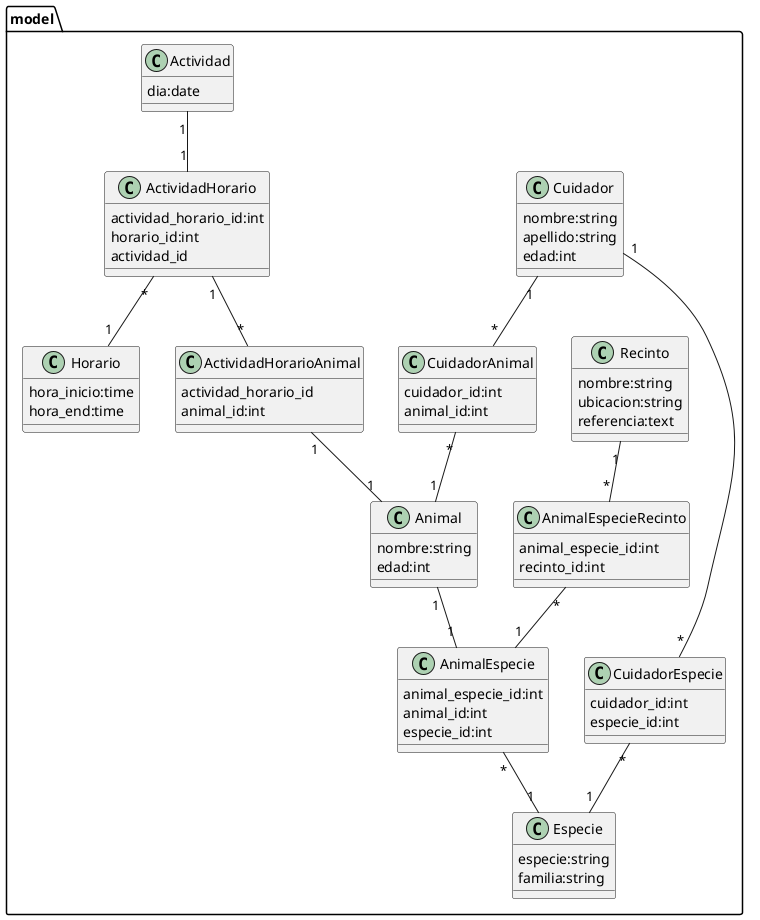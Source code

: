@startuml

class model.Animal{
    nombre:string
    edad:int
}
class model.Especie{
    especie:string
    familia:string
}
class model.Recinto{
    nombre:string
    ubicacion:string
    referencia:text
}
class model.Cuidador{
    nombre:string
    apellido:string
    edad:int
}
class model.Actividad{
    dia:date
}

class model.CuidadorAnimal {
  cuidador_id:int
  animal_id:int
}

model.Cuidador "1"--"*" model.CuidadorAnimal
model.CuidadorAnimal "*"--"1" model.Animal

class model.AnimalEspecie{
  animal_especie_id:int
  animal_id:int
  especie_id:int
}
model.Animal "1"--"1" model.AnimalEspecie
model.AnimalEspecie "*"--"1" model.Especie

class model.CuidadorEspecie{
  cuidador_id:int
  especie_id:int
}
model.Cuidador "1"--"*" model.CuidadorEspecie
model.CuidadorEspecie "*"--"1" model.Especie

class model.AnimalEspecieRecinto{
  animal_especie_id:int
  recinto_id:int
}

model.Recinto "1"--"*" model.AnimalEspecieRecinto
model.AnimalEspecieRecinto "*"--"1" model.AnimalEspecie

class model.Horario{
  hora_inicio:time
  hora_end:time
}

class model.ActividadHorario{
  actividad_horario_id:int
  horario_id:int
  actividad_id
}

model.Actividad "1"--"1" model.ActividadHorario
model.ActividadHorario "*"--"1" model.Horario

class model.ActividadHorarioAnimal{
  actividad_horario_id
  animal_id:int
}

model.ActividadHorario "1"--"*" ActividadHorarioAnimal
model.ActividadHorarioAnimal "1"--"1" Animal

@enduml